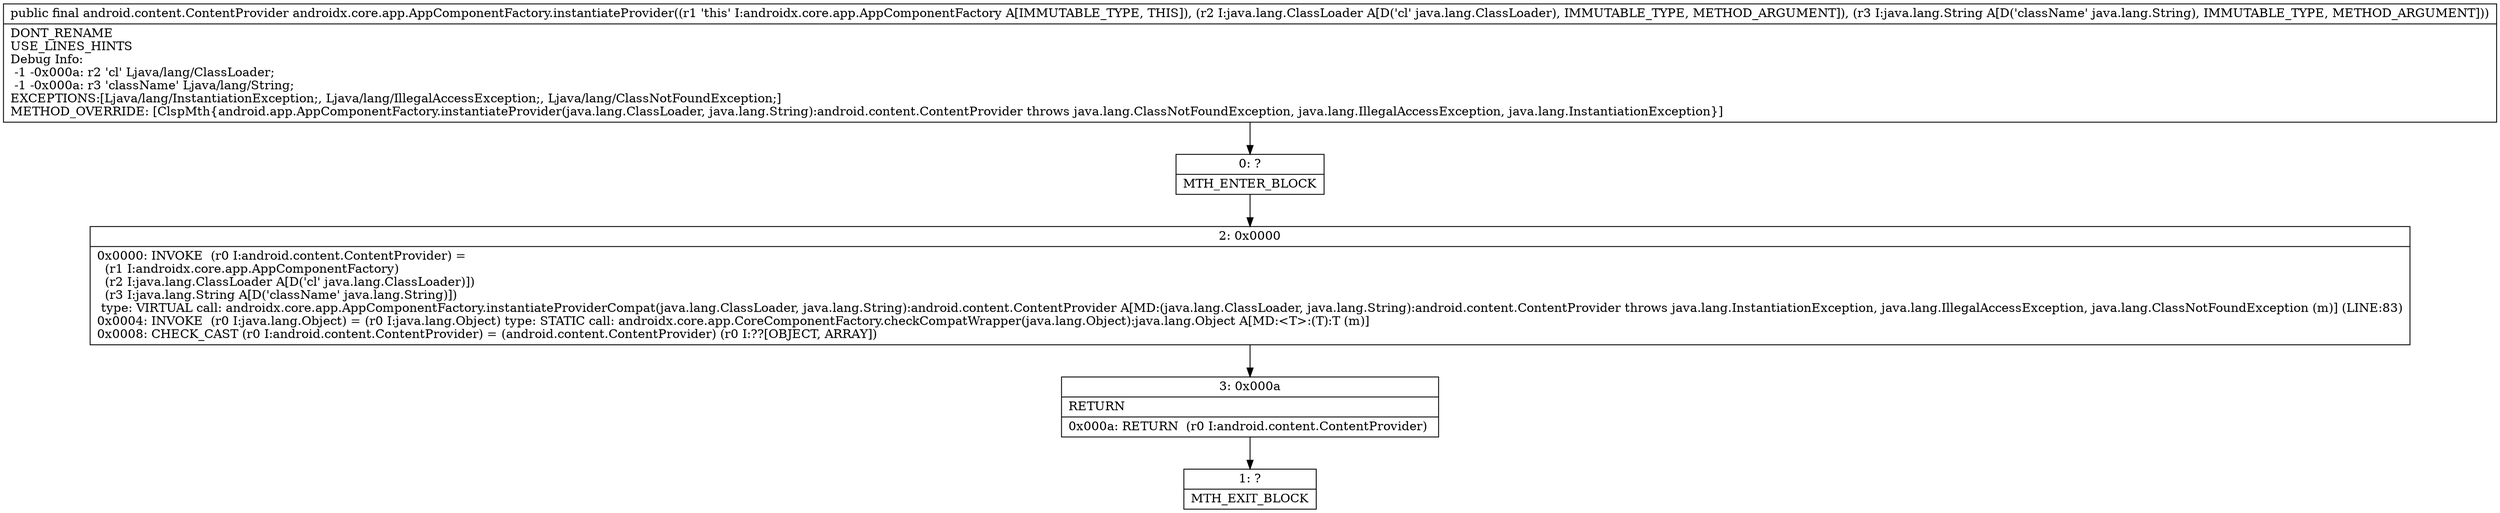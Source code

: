 digraph "CFG forandroidx.core.app.AppComponentFactory.instantiateProvider(Ljava\/lang\/ClassLoader;Ljava\/lang\/String;)Landroid\/content\/ContentProvider;" {
Node_0 [shape=record,label="{0\:\ ?|MTH_ENTER_BLOCK\l}"];
Node_2 [shape=record,label="{2\:\ 0x0000|0x0000: INVOKE  (r0 I:android.content.ContentProvider) = \l  (r1 I:androidx.core.app.AppComponentFactory)\l  (r2 I:java.lang.ClassLoader A[D('cl' java.lang.ClassLoader)])\l  (r3 I:java.lang.String A[D('className' java.lang.String)])\l type: VIRTUAL call: androidx.core.app.AppComponentFactory.instantiateProviderCompat(java.lang.ClassLoader, java.lang.String):android.content.ContentProvider A[MD:(java.lang.ClassLoader, java.lang.String):android.content.ContentProvider throws java.lang.InstantiationException, java.lang.IllegalAccessException, java.lang.ClassNotFoundException (m)] (LINE:83)\l0x0004: INVOKE  (r0 I:java.lang.Object) = (r0 I:java.lang.Object) type: STATIC call: androidx.core.app.CoreComponentFactory.checkCompatWrapper(java.lang.Object):java.lang.Object A[MD:\<T\>:(T):T (m)]\l0x0008: CHECK_CAST (r0 I:android.content.ContentProvider) = (android.content.ContentProvider) (r0 I:??[OBJECT, ARRAY]) \l}"];
Node_3 [shape=record,label="{3\:\ 0x000a|RETURN\l|0x000a: RETURN  (r0 I:android.content.ContentProvider) \l}"];
Node_1 [shape=record,label="{1\:\ ?|MTH_EXIT_BLOCK\l}"];
MethodNode[shape=record,label="{public final android.content.ContentProvider androidx.core.app.AppComponentFactory.instantiateProvider((r1 'this' I:androidx.core.app.AppComponentFactory A[IMMUTABLE_TYPE, THIS]), (r2 I:java.lang.ClassLoader A[D('cl' java.lang.ClassLoader), IMMUTABLE_TYPE, METHOD_ARGUMENT]), (r3 I:java.lang.String A[D('className' java.lang.String), IMMUTABLE_TYPE, METHOD_ARGUMENT]))  | DONT_RENAME\lUSE_LINES_HINTS\lDebug Info:\l  \-1 \-0x000a: r2 'cl' Ljava\/lang\/ClassLoader;\l  \-1 \-0x000a: r3 'className' Ljava\/lang\/String;\lEXCEPTIONS:[Ljava\/lang\/InstantiationException;, Ljava\/lang\/IllegalAccessException;, Ljava\/lang\/ClassNotFoundException;]\lMETHOD_OVERRIDE: [ClspMth\{android.app.AppComponentFactory.instantiateProvider(java.lang.ClassLoader, java.lang.String):android.content.ContentProvider throws java.lang.ClassNotFoundException, java.lang.IllegalAccessException, java.lang.InstantiationException\}]\l}"];
MethodNode -> Node_0;Node_0 -> Node_2;
Node_2 -> Node_3;
Node_3 -> Node_1;
}

